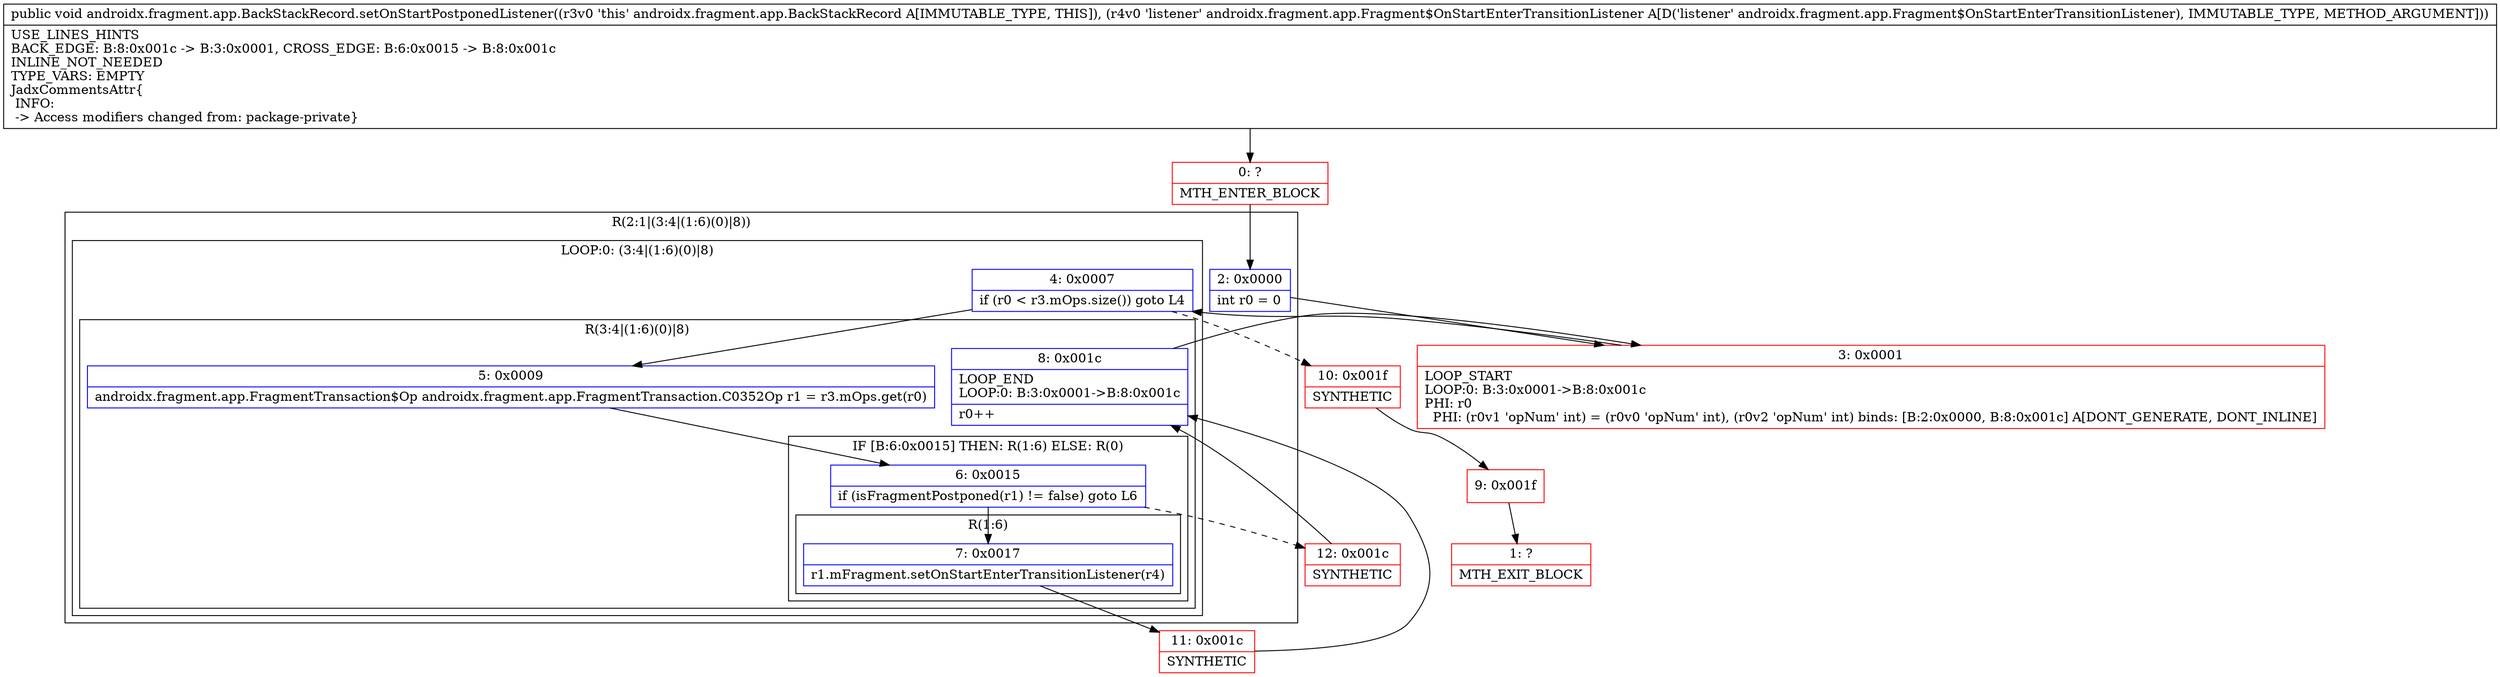 digraph "CFG forandroidx.fragment.app.BackStackRecord.setOnStartPostponedListener(Landroidx\/fragment\/app\/Fragment$OnStartEnterTransitionListener;)V" {
subgraph cluster_Region_1979427722 {
label = "R(2:1|(3:4|(1:6)(0)|8))";
node [shape=record,color=blue];
Node_2 [shape=record,label="{2\:\ 0x0000|int r0 = 0\l}"];
subgraph cluster_LoopRegion_108818301 {
label = "LOOP:0: (3:4|(1:6)(0)|8)";
node [shape=record,color=blue];
Node_4 [shape=record,label="{4\:\ 0x0007|if (r0 \< r3.mOps.size()) goto L4\l}"];
subgraph cluster_Region_168797641 {
label = "R(3:4|(1:6)(0)|8)";
node [shape=record,color=blue];
Node_5 [shape=record,label="{5\:\ 0x0009|androidx.fragment.app.FragmentTransaction$Op androidx.fragment.app.FragmentTransaction.C0352Op r1 = r3.mOps.get(r0)\l}"];
subgraph cluster_IfRegion_1314430274 {
label = "IF [B:6:0x0015] THEN: R(1:6) ELSE: R(0)";
node [shape=record,color=blue];
Node_6 [shape=record,label="{6\:\ 0x0015|if (isFragmentPostponed(r1) != false) goto L6\l}"];
subgraph cluster_Region_1717033208 {
label = "R(1:6)";
node [shape=record,color=blue];
Node_7 [shape=record,label="{7\:\ 0x0017|r1.mFragment.setOnStartEnterTransitionListener(r4)\l}"];
}
subgraph cluster_Region_1900116931 {
label = "R(0)";
node [shape=record,color=blue];
}
}
Node_8 [shape=record,label="{8\:\ 0x001c|LOOP_END\lLOOP:0: B:3:0x0001\-\>B:8:0x001c\l|r0++\l}"];
}
}
}
Node_0 [shape=record,color=red,label="{0\:\ ?|MTH_ENTER_BLOCK\l}"];
Node_3 [shape=record,color=red,label="{3\:\ 0x0001|LOOP_START\lLOOP:0: B:3:0x0001\-\>B:8:0x001c\lPHI: r0 \l  PHI: (r0v1 'opNum' int) = (r0v0 'opNum' int), (r0v2 'opNum' int) binds: [B:2:0x0000, B:8:0x001c] A[DONT_GENERATE, DONT_INLINE]\l}"];
Node_11 [shape=record,color=red,label="{11\:\ 0x001c|SYNTHETIC\l}"];
Node_12 [shape=record,color=red,label="{12\:\ 0x001c|SYNTHETIC\l}"];
Node_10 [shape=record,color=red,label="{10\:\ 0x001f|SYNTHETIC\l}"];
Node_9 [shape=record,color=red,label="{9\:\ 0x001f}"];
Node_1 [shape=record,color=red,label="{1\:\ ?|MTH_EXIT_BLOCK\l}"];
MethodNode[shape=record,label="{public void androidx.fragment.app.BackStackRecord.setOnStartPostponedListener((r3v0 'this' androidx.fragment.app.BackStackRecord A[IMMUTABLE_TYPE, THIS]), (r4v0 'listener' androidx.fragment.app.Fragment$OnStartEnterTransitionListener A[D('listener' androidx.fragment.app.Fragment$OnStartEnterTransitionListener), IMMUTABLE_TYPE, METHOD_ARGUMENT]))  | USE_LINES_HINTS\lBACK_EDGE: B:8:0x001c \-\> B:3:0x0001, CROSS_EDGE: B:6:0x0015 \-\> B:8:0x001c\lINLINE_NOT_NEEDED\lTYPE_VARS: EMPTY\lJadxCommentsAttr\{\l INFO: \l \-\> Access modifiers changed from: package\-private\}\l}"];
MethodNode -> Node_0;Node_2 -> Node_3;
Node_4 -> Node_5;
Node_4 -> Node_10[style=dashed];
Node_5 -> Node_6;
Node_6 -> Node_7;
Node_6 -> Node_12[style=dashed];
Node_7 -> Node_11;
Node_8 -> Node_3;
Node_0 -> Node_2;
Node_3 -> Node_4;
Node_11 -> Node_8;
Node_12 -> Node_8;
Node_10 -> Node_9;
Node_9 -> Node_1;
}

